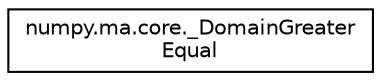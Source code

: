 digraph "Graphical Class Hierarchy"
{
 // LATEX_PDF_SIZE
  edge [fontname="Helvetica",fontsize="10",labelfontname="Helvetica",labelfontsize="10"];
  node [fontname="Helvetica",fontsize="10",shape=record];
  rankdir="LR";
  Node0 [label="numpy.ma.core._DomainGreater\lEqual",height=0.2,width=0.4,color="black", fillcolor="white", style="filled",URL="$classnumpy_1_1ma_1_1core_1_1__DomainGreaterEqual.html",tooltip=" "];
}
